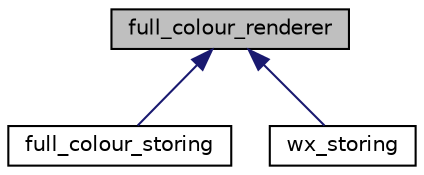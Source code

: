 digraph "full_colour_renderer"
{
 // LATEX_PDF_SIZE
  edge [fontname="Helvetica",fontsize="10",labelfontname="Helvetica",labelfontsize="10"];
  node [fontname="Helvetica",fontsize="10",shape=record];
  Node1 [label="full_colour_renderer",height=0.2,width=0.4,color="black", fillcolor="grey75", style="filled", fontcolor="black",tooltip=" "];
  Node1 -> Node2 [dir="back",color="midnightblue",fontsize="10",style="solid",fontname="Helvetica"];
  Node2 [label="full_colour_storing",height=0.2,width=0.4,color="black", fillcolor="white", style="filled",URL="$classfull__colour__storing.html",tooltip=" "];
  Node1 -> Node3 [dir="back",color="midnightblue",fontsize="10",style="solid",fontname="Helvetica"];
  Node3 [label="wx_storing",height=0.2,width=0.4,color="black", fillcolor="white", style="filled",URL="$classwx__storing.html",tooltip=" "];
}

